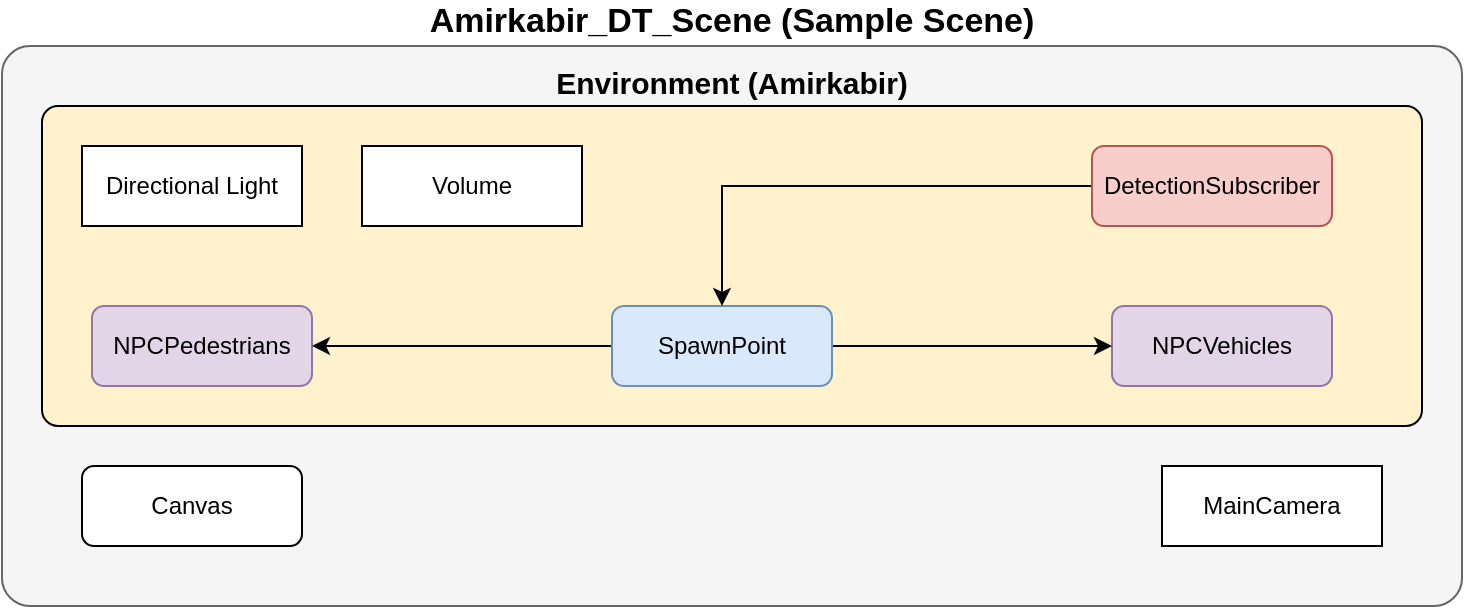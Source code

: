 <mxfile version="22.1.16" type="device">
  <diagram name="Page-1" id="CpT_m-j7Am7sjx0DqRG0">
    <mxGraphModel dx="1364" dy="843" grid="1" gridSize="10" guides="1" tooltips="1" connect="1" arrows="1" fold="1" page="1" pageScale="1" pageWidth="850" pageHeight="1100" math="0" shadow="0">
      <root>
        <mxCell id="0" />
        <mxCell id="1" parent="0" />
        <mxCell id="NEY-SCTF0jtiZKWW0wOI-46" value="Amirkabir_DT_Scene (Sample Scene)" style="rounded=1;whiteSpace=wrap;html=1;labelPosition=center;verticalLabelPosition=top;align=center;verticalAlign=bottom;fontStyle=1;fontSize=17;glass=0;arcSize=5;fillColor=#f5f5f5;fontColor=#000000;strokeColor=#666666;strokeWidth=1;" parent="1" vertex="1">
          <mxGeometry x="70" y="230" width="730" height="280" as="geometry" />
        </mxCell>
        <mxCell id="NEY-SCTF0jtiZKWW0wOI-37" value="&lt;div style=&quot;font-size: 15px;&quot;&gt;Environment (Amirkabir)&lt;/div&gt;" style="rounded=1;whiteSpace=wrap;html=1;labelPosition=center;verticalLabelPosition=top;align=center;verticalAlign=bottom;labelBackgroundColor=none;labelBorderColor=none;horizontal=1;fontStyle=1;fontSize=15;glass=0;arcSize=5;strokeWidth=1;strokeColor=#000000;fillColor=#fff2cc;" parent="1" vertex="1">
          <mxGeometry x="90" y="260" width="690" height="160" as="geometry" />
        </mxCell>
        <mxCell id="_86dnVmTTonqfILlxaSy-3" value="" style="edgeStyle=orthogonalEdgeStyle;rounded=0;orthogonalLoop=1;jettySize=auto;html=1;" parent="1" target="NEY-SCTF0jtiZKWW0wOI-3" edge="1">
          <mxGeometry relative="1" as="geometry">
            <mxPoint x="730" y="440" as="sourcePoint" />
          </mxGeometry>
        </mxCell>
        <mxCell id="_86dnVmTTonqfILlxaSy-2" value="" style="edgeStyle=orthogonalEdgeStyle;rounded=0;orthogonalLoop=1;jettySize=auto;html=1;" parent="1" target="NEY-SCTF0jtiZKWW0wOI-8" edge="1">
          <mxGeometry relative="1" as="geometry">
            <mxPoint x="870" y="440" as="sourcePoint" />
          </mxGeometry>
        </mxCell>
        <mxCell id="NEY-SCTF0jtiZKWW0wOI-26" value="NPCVehicles" style="rounded=1;whiteSpace=wrap;html=1;fillColor=#e1d5e7;strokeColor=#9673a6;" parent="1" vertex="1">
          <mxGeometry x="625" y="360" width="110" height="40" as="geometry" />
        </mxCell>
        <mxCell id="NEY-SCTF0jtiZKWW0wOI-31" value="&lt;div&gt;NPCPedestrians&lt;/div&gt;" style="rounded=1;whiteSpace=wrap;html=1;fillColor=#e1d5e7;strokeColor=#9673a6;" parent="1" vertex="1">
          <mxGeometry x="115" y="360" width="110" height="40" as="geometry" />
        </mxCell>
        <mxCell id="NEY-SCTF0jtiZKWW0wOI-33" value="Directional Light" style="rounded=0;whiteSpace=wrap;html=1;" parent="1" vertex="1">
          <mxGeometry x="110" y="280" width="110" height="40" as="geometry" />
        </mxCell>
        <mxCell id="NEY-SCTF0jtiZKWW0wOI-34" value="&lt;div&gt;Volume&lt;/div&gt;" style="rounded=0;whiteSpace=wrap;html=1;" parent="1" vertex="1">
          <mxGeometry x="250" y="280" width="110" height="40" as="geometry" />
        </mxCell>
        <mxCell id="NEY-SCTF0jtiZKWW0wOI-43" value="MainCamera" style="rounded=0;whiteSpace=wrap;html=1;" parent="1" vertex="1">
          <mxGeometry x="650" y="440" width="110" height="40" as="geometry" />
        </mxCell>
        <mxCell id="NEY-SCTF0jtiZKWW0wOI-44" value="Canvas" style="rounded=1;whiteSpace=wrap;html=1;" parent="1" vertex="1">
          <mxGeometry x="110" y="440" width="110" height="40" as="geometry" />
        </mxCell>
        <mxCell id="XNUUSjVPmP6X1J_Ixo6b-6" style="edgeStyle=orthogonalEdgeStyle;rounded=0;orthogonalLoop=1;jettySize=auto;html=1;exitX=1;exitY=0.5;exitDx=0;exitDy=0;entryX=0;entryY=0.5;entryDx=0;entryDy=0;" edge="1" parent="1" source="XNUUSjVPmP6X1J_Ixo6b-5" target="NEY-SCTF0jtiZKWW0wOI-26">
          <mxGeometry relative="1" as="geometry" />
        </mxCell>
        <mxCell id="XNUUSjVPmP6X1J_Ixo6b-7" style="edgeStyle=orthogonalEdgeStyle;rounded=0;orthogonalLoop=1;jettySize=auto;html=1;exitX=0;exitY=0.5;exitDx=0;exitDy=0;entryX=1;entryY=0.5;entryDx=0;entryDy=0;" edge="1" parent="1" source="XNUUSjVPmP6X1J_Ixo6b-5" target="NEY-SCTF0jtiZKWW0wOI-31">
          <mxGeometry relative="1" as="geometry" />
        </mxCell>
        <mxCell id="XNUUSjVPmP6X1J_Ixo6b-5" value="&lt;div&gt;SpawnPoint&lt;/div&gt;" style="rounded=1;whiteSpace=wrap;html=1;fillColor=#dae8fc;strokeColor=#6c8ebf;" vertex="1" parent="1">
          <mxGeometry x="375" y="360" width="110" height="40" as="geometry" />
        </mxCell>
        <mxCell id="XNUUSjVPmP6X1J_Ixo6b-9" style="edgeStyle=orthogonalEdgeStyle;rounded=0;orthogonalLoop=1;jettySize=auto;html=1;exitX=0;exitY=0.5;exitDx=0;exitDy=0;entryX=0.5;entryY=0;entryDx=0;entryDy=0;" edge="1" parent="1" source="XNUUSjVPmP6X1J_Ixo6b-8" target="XNUUSjVPmP6X1J_Ixo6b-5">
          <mxGeometry relative="1" as="geometry" />
        </mxCell>
        <mxCell id="XNUUSjVPmP6X1J_Ixo6b-8" value="&lt;div&gt;DetectionSubscriber&lt;/div&gt;" style="rounded=1;whiteSpace=wrap;html=1;fillColor=#f8cecc;strokeColor=#b85450;" vertex="1" parent="1">
          <mxGeometry x="615" y="280" width="120" height="40" as="geometry" />
        </mxCell>
      </root>
    </mxGraphModel>
  </diagram>
</mxfile>
